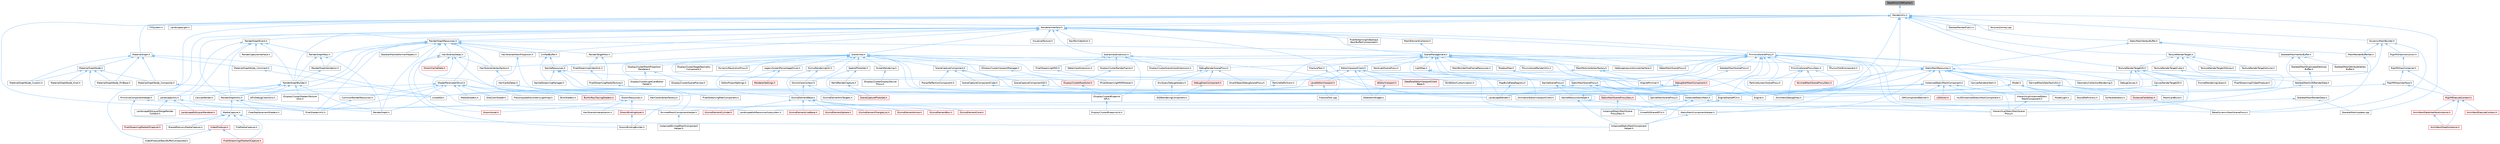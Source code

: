 digraph "ReadOnlyCVARCache.h"
{
 // INTERACTIVE_SVG=YES
 // LATEX_PDF_SIZE
  bgcolor="transparent";
  edge [fontname=Helvetica,fontsize=10,labelfontname=Helvetica,labelfontsize=10];
  node [fontname=Helvetica,fontsize=10,shape=box,height=0.2,width=0.4];
  Node1 [id="Node000001",label="ReadOnlyCVARCache.h",height=0.2,width=0.4,color="gray40", fillcolor="grey60", style="filled", fontcolor="black",tooltip=" "];
  Node1 -> Node2 [id="edge1_Node000001_Node000002",dir="back",color="steelblue1",style="solid",tooltip=" "];
  Node2 [id="Node000002",label="RenderUtils.h",height=0.2,width=0.4,color="grey40", fillcolor="white", style="filled",URL="$d7/d1b/RenderUtils_8h.html",tooltip=" "];
  Node2 -> Node3 [id="edge2_Node000002_Node000003",dir="back",color="steelblue1",style="solid",tooltip=" "];
  Node3 [id="Node000003",label="DynamicMeshBuilder.h",height=0.2,width=0.4,color="grey40", fillcolor="white", style="filled",URL="$d2/d3c/DynamicMeshBuilder_8h.html",tooltip=" "];
  Node3 -> Node4 [id="edge3_Node000003_Node000004",dir="back",color="steelblue1",style="solid",tooltip=" "];
  Node4 [id="Node000004",label="BaseDynamicMeshSceneProxy.h",height=0.2,width=0.4,color="grey40", fillcolor="white", style="filled",URL="$d2/dee/BaseDynamicMeshSceneProxy_8h.html",tooltip=" "];
  Node3 -> Node5 [id="edge4_Node000003_Node000005",dir="back",color="steelblue1",style="solid",tooltip=" "];
  Node5 [id="Node000005",label="GeometryCollectionRendering.h",height=0.2,width=0.4,color="grey40", fillcolor="white", style="filled",URL="$dc/d68/GeometryCollectionRendering_8h.html",tooltip=" "];
  Node3 -> Node6 [id="edge5_Node000003_Node000006",dir="back",color="steelblue1",style="solid",tooltip=" "];
  Node6 [id="Node000006",label="MeshRenderBufferSet.h",height=0.2,width=0.4,color="grey40", fillcolor="white", style="filled",URL="$de/dc2/MeshRenderBufferSet_8h.html",tooltip=" "];
  Node6 -> Node4 [id="edge6_Node000006_Node000004",dir="back",color="steelblue1",style="solid",tooltip=" "];
  Node3 -> Node7 [id="edge7_Node000003_Node000007",dir="back",color="steelblue1",style="solid",tooltip=" "];
  Node7 [id="Node000007",label="RigVMDrawInstruction.h",height=0.2,width=0.4,color="grey40", fillcolor="white", style="filled",URL="$d3/dd0/RigVMDrawInstruction_8h.html",tooltip=" "];
  Node7 -> Node8 [id="edge8_Node000007_Node000008",dir="back",color="steelblue1",style="solid",tooltip=" "];
  Node8 [id="Node000008",label="RigVMDrawContainer.h",height=0.2,width=0.4,color="grey40", fillcolor="white", style="filled",URL="$da/ddd/RigVMDrawContainer_8h.html",tooltip=" "];
  Node8 -> Node9 [id="edge9_Node000008_Node000009",dir="back",color="steelblue1",style="solid",tooltip=" "];
  Node9 [id="Node000009",label="RigVMDrawInterface.h",height=0.2,width=0.4,color="grey40", fillcolor="white", style="filled",URL="$d2/dd1/RigVMDrawInterface_8h.html",tooltip=" "];
  Node9 -> Node10 [id="edge10_Node000009_Node000010",dir="back",color="steelblue1",style="solid",tooltip=" "];
  Node10 [id="Node000010",label="AnimNextDebugDraw.h",height=0.2,width=0.4,color="grey40", fillcolor="white", style="filled",URL="$dd/de1/AnimNextDebugDraw_8h.html",tooltip=" "];
  Node9 -> Node11 [id="edge11_Node000009_Node000011",dir="back",color="steelblue1",style="solid",tooltip=" "];
  Node11 [id="Node000011",label="RigVMExecuteContext.h",height=0.2,width=0.4,color="red", fillcolor="#FFF0F0", style="filled",URL="$d8/d0d/RigVMExecuteContext_8h.html",tooltip=" "];
  Node11 -> Node12 [id="edge12_Node000011_Node000012",dir="back",color="steelblue1",style="solid",tooltip=" "];
  Node12 [id="Node000012",label="AnimNextDataInterfaceInstance.h",height=0.2,width=0.4,color="red", fillcolor="#FFF0F0", style="filled",URL="$d4/dc0/AnimNextDataInterfaceInstance_8h.html",tooltip=" "];
  Node12 -> Node13 [id="edge13_Node000012_Node000013",dir="back",color="steelblue1",style="solid",tooltip=" "];
  Node13 [id="Node000013",label="AnimNextGraphInstance.h",height=0.2,width=0.4,color="red", fillcolor="#FFF0F0", style="filled",URL="$df/d5e/AnimNextGraphInstance_8h.html",tooltip=" "];
  Node11 -> Node28 [id="edge14_Node000011_Node000028",dir="back",color="steelblue1",style="solid",tooltip=" "];
  Node28 [id="Node000028",label="AnimNextExecuteContext.h",height=0.2,width=0.4,color="red", fillcolor="#FFF0F0", style="filled",URL="$de/da5/AnimNextExecuteContext_8h.html",tooltip=" "];
  Node11 -> Node13 [id="edge15_Node000011_Node000013",dir="back",color="steelblue1",style="solid",tooltip=" "];
  Node8 -> Node11 [id="edge16_Node000008_Node000011",dir="back",color="steelblue1",style="solid",tooltip=" "];
  Node2 -> Node234 [id="edge17_Node000002_Node000234",dir="back",color="steelblue1",style="solid",tooltip=" "];
  Node234 [id="Node000234",label="EngineSharedPCH.h",height=0.2,width=0.4,color="grey40", fillcolor="white", style="filled",URL="$dc/dbb/EngineSharedPCH_8h.html",tooltip=" "];
  Node234 -> Node235 [id="edge18_Node000234_Node000235",dir="back",color="steelblue1",style="solid",tooltip=" "];
  Node235 [id="Node000235",label="UnrealEdSharedPCH.h",height=0.2,width=0.4,color="grey40", fillcolor="white", style="filled",URL="$d1/de6/UnrealEdSharedPCH_8h.html",tooltip=" "];
  Node2 -> Node236 [id="edge19_Node000002_Node000236",dir="back",color="steelblue1",style="solid",tooltip=" "];
  Node236 [id="Node000236",label="FXSystem.h",height=0.2,width=0.4,color="grey40", fillcolor="white", style="filled",URL="$d5/daa/FXSystem_8h.html",tooltip=" "];
  Node2 -> Node237 [id="edge20_Node000002_Node000237",dir="back",color="steelblue1",style="solid",tooltip=" "];
  Node237 [id="Node000237",label="LandscapeLight.h",height=0.2,width=0.4,color="grey40", fillcolor="white", style="filled",URL="$d9/da3/LandscapeLight_8h.html",tooltip=" "];
  Node2 -> Node238 [id="edge21_Node000002_Node000238",dir="back",color="steelblue1",style="solid",tooltip=" "];
  Node238 [id="Node000238",label="MaterialGraph.h",height=0.2,width=0.4,color="grey40", fillcolor="white", style="filled",URL="$dd/d8d/MaterialGraph_8h.html",tooltip=" "];
  Node238 -> Node239 [id="edge22_Node000238_Node000239",dir="back",color="steelblue1",style="solid",tooltip=" "];
  Node239 [id="Node000239",label="MaterialGraphNode.h",height=0.2,width=0.4,color="grey40", fillcolor="white", style="filled",URL="$d7/d89/MaterialGraphNode_8h.html",tooltip=" "];
  Node239 -> Node240 [id="edge23_Node000239_Node000240",dir="back",color="steelblue1",style="solid",tooltip=" "];
  Node240 [id="Node000240",label="MaterialGraphNode_Composite.h",height=0.2,width=0.4,color="grey40", fillcolor="white", style="filled",URL="$d0/d2a/MaterialGraphNode__Composite_8h.html",tooltip=" "];
  Node240 -> Node241 [id="edge24_Node000240_Node000241",dir="back",color="steelblue1",style="solid",tooltip=" "];
  Node241 [id="Node000241",label="UnrealEd.h",height=0.2,width=0.4,color="grey40", fillcolor="white", style="filled",URL="$d2/d5f/UnrealEd_8h.html",tooltip=" "];
  Node239 -> Node242 [id="edge25_Node000239_Node000242",dir="back",color="steelblue1",style="solid",tooltip=" "];
  Node242 [id="Node000242",label="MaterialGraphNode_Custom.h",height=0.2,width=0.4,color="grey40", fillcolor="white", style="filled",URL="$d5/d6c/MaterialGraphNode__Custom_8h.html",tooltip=" "];
  Node239 -> Node243 [id="edge26_Node000239_Node000243",dir="back",color="steelblue1",style="solid",tooltip=" "];
  Node243 [id="Node000243",label="MaterialGraphNode_Knot.h",height=0.2,width=0.4,color="grey40", fillcolor="white", style="filled",URL="$d0/dfe/MaterialGraphNode__Knot_8h.html",tooltip=" "];
  Node239 -> Node244 [id="edge27_Node000239_Node000244",dir="back",color="steelblue1",style="solid",tooltip=" "];
  Node244 [id="Node000244",label="MaterialGraphNode_PinBase.h",height=0.2,width=0.4,color="grey40", fillcolor="white", style="filled",URL="$d5/dda/MaterialGraphNode__PinBase_8h.html",tooltip=" "];
  Node239 -> Node241 [id="edge28_Node000239_Node000241",dir="back",color="steelblue1",style="solid",tooltip=" "];
  Node238 -> Node245 [id="edge29_Node000238_Node000245",dir="back",color="steelblue1",style="solid",tooltip=" "];
  Node245 [id="Node000245",label="MaterialGraphNode_Comment.h",height=0.2,width=0.4,color="grey40", fillcolor="white", style="filled",URL="$da/db6/MaterialGraphNode__Comment_8h.html",tooltip=" "];
  Node245 -> Node241 [id="edge30_Node000245_Node000241",dir="back",color="steelblue1",style="solid",tooltip=" "];
  Node238 -> Node240 [id="edge31_Node000238_Node000240",dir="back",color="steelblue1",style="solid",tooltip=" "];
  Node238 -> Node242 [id="edge32_Node000238_Node000242",dir="back",color="steelblue1",style="solid",tooltip=" "];
  Node238 -> Node244 [id="edge33_Node000238_Node000244",dir="back",color="steelblue1",style="solid",tooltip=" "];
  Node238 -> Node241 [id="edge34_Node000238_Node000241",dir="back",color="steelblue1",style="solid",tooltip=" "];
  Node2 -> Node246 [id="edge35_Node000002_Node000246",dir="back",color="steelblue1",style="solid",tooltip=" "];
  Node246 [id="Node000246",label="PixelShaderUtils.h",height=0.2,width=0.4,color="grey40", fillcolor="white", style="filled",URL="$d1/dc7/PixelShaderUtils_8h.html",tooltip=" "];
  Node2 -> Node247 [id="edge36_Node000002_Node000247",dir="back",color="steelblue1",style="solid",tooltip=" "];
  Node247 [id="Node000247",label="PrimitiveComponentHelper.h",height=0.2,width=0.4,color="grey40", fillcolor="white", style="filled",URL="$d1/d08/PrimitiveComponentHelper_8h.html",tooltip=" "];
  Node247 -> Node248 [id="edge37_Node000247_Node000248",dir="back",color="steelblue1",style="solid",tooltip=" "];
  Node248 [id="Node000248",label="InstancedStaticMeshComponent\lHelper.h",height=0.2,width=0.4,color="grey40", fillcolor="white", style="filled",URL="$dc/dc7/InstancedStaticMeshComponentHelper_8h.html",tooltip=" "];
  Node247 -> Node249 [id="edge38_Node000247_Node000249",dir="back",color="steelblue1",style="solid",tooltip=" "];
  Node249 [id="Node000249",label="SkinnedMeshComponentHelper.h",height=0.2,width=0.4,color="grey40", fillcolor="white", style="filled",URL="$db/d81/SkinnedMeshComponentHelper_8h.html",tooltip=" "];
  Node249 -> Node250 [id="edge39_Node000249_Node000250",dir="back",color="steelblue1",style="solid",tooltip=" "];
  Node250 [id="Node000250",label="InstancedSkinnedMeshComponent\lHelper.h",height=0.2,width=0.4,color="grey40", fillcolor="white", style="filled",URL="$d1/d86/InstancedSkinnedMeshComponentHelper_8h.html",tooltip=" "];
  Node2 -> Node251 [id="edge40_Node000002_Node000251",dir="back",color="steelblue1",style="solid",tooltip=" "];
  Node251 [id="Node000251",label="RendererInterface.h",height=0.2,width=0.4,color="grey40", fillcolor="white", style="filled",URL="$d1/db7/RendererInterface_8h.html",tooltip=" "];
  Node251 -> Node252 [id="edge41_Node000251_Node000252",dir="back",color="steelblue1",style="solid",tooltip=" "];
  Node252 [id="Node000252",label="DebugCanvas.h",height=0.2,width=0.4,color="grey40", fillcolor="white", style="filled",URL="$df/d5a/DebugCanvas_8h.html",tooltip=" "];
  Node251 -> Node253 [id="edge42_Node000251_Node000253",dir="back",color="steelblue1",style="solid",tooltip=" "];
  Node253 [id="Node000253",label="EpicRtcVideoSink.h",height=0.2,width=0.4,color="grey40", fillcolor="white", style="filled",URL="$d1/d21/EpicRtcVideoSink_8h.html",tooltip=" "];
  Node251 -> Node254 [id="edge43_Node000251_Node000254",dir="back",color="steelblue1",style="solid",tooltip=" "];
  Node254 [id="Node000254",label="HairStrandsMeshProjection.h",height=0.2,width=0.4,color="grey40", fillcolor="white", style="filled",URL="$d9/d55/HairStrandsMeshProjection_8h.html",tooltip=" "];
  Node254 -> Node255 [id="edge44_Node000254_Node000255",dir="back",color="steelblue1",style="solid",tooltip=" "];
  Node255 [id="Node000255",label="GroomBindingBuilder.h",height=0.2,width=0.4,color="grey40", fillcolor="white", style="filled",URL="$d2/d2f/GroomBindingBuilder_8h.html",tooltip=" "];
  Node254 -> Node256 [id="edge45_Node000254_Node000256",dir="back",color="steelblue1",style="solid",tooltip=" "];
  Node256 [id="Node000256",label="GroomResources.h",height=0.2,width=0.4,color="grey40", fillcolor="white", style="filled",URL="$d0/d70/GroomResources_8h.html",tooltip=" "];
  Node256 -> Node257 [id="edge46_Node000256_Node000257",dir="back",color="steelblue1",style="solid",tooltip=" "];
  Node257 [id="Node000257",label="GroomAsset.h",height=0.2,width=0.4,color="red", fillcolor="#FFF0F0", style="filled",URL="$d8/df1/GroomAsset_8h.html",tooltip=" "];
  Node256 -> Node264 [id="edge47_Node000256_Node000264",dir="back",color="steelblue1",style="solid",tooltip=" "];
  Node264 [id="Node000264",label="GroomBindingAsset.h",height=0.2,width=0.4,color="red", fillcolor="#FFF0F0", style="filled",URL="$de/d26/GroomBindingAsset_8h.html",tooltip=" "];
  Node264 -> Node255 [id="edge48_Node000264_Node000255",dir="back",color="steelblue1",style="solid",tooltip=" "];
  Node256 -> Node267 [id="edge49_Node000256_Node000267",dir="back",color="steelblue1",style="solid",tooltip=" "];
  Node267 [id="Node000267",label="HairStrandsInterpolation.h",height=0.2,width=0.4,color="grey40", fillcolor="white", style="filled",URL="$de/dab/HairStrandsInterpolation_8h.html",tooltip=" "];
  Node251 -> Node268 [id="edge50_Node000251_Node000268",dir="back",color="steelblue1",style="solid",tooltip=" "];
  Node268 [id="Node000268",label="LandscapeRender.h",height=0.2,width=0.4,color="grey40", fillcolor="white", style="filled",URL="$df/d67/LandscapeRender_8h.html",tooltip=" "];
  Node251 -> Node269 [id="edge51_Node000251_Node000269",dir="back",color="steelblue1",style="solid",tooltip=" "];
  Node269 [id="Node000269",label="MeshElementCollector.h",height=0.2,width=0.4,color="grey40", fillcolor="white", style="filled",URL="$d2/dbe/MeshElementCollector_8h.html",tooltip=" "];
  Node269 -> Node270 [id="edge52_Node000269_Node000270",dir="back",color="steelblue1",style="solid",tooltip=" "];
  Node270 [id="Node000270",label="SceneManagement.h",height=0.2,width=0.4,color="grey40", fillcolor="white", style="filled",URL="$de/db9/SceneManagement_8h.html",tooltip=" "];
  Node270 -> Node271 [id="edge53_Node000270_Node000271",dir="back",color="steelblue1",style="solid",tooltip=" "];
  Node271 [id="Node000271",label="EditorViewportClient.h",height=0.2,width=0.4,color="grey40", fillcolor="white", style="filled",URL="$d4/d41/EditorViewportClient_8h.html",tooltip=" "];
  Node271 -> Node272 [id="edge54_Node000271_Node000272",dir="back",color="steelblue1",style="solid",tooltip=" "];
  Node272 [id="Node000272",label="AnimationEditorViewportClient.h",height=0.2,width=0.4,color="grey40", fillcolor="white", style="filled",URL="$d1/d45/AnimationEditorViewportClient_8h.html",tooltip=" "];
  Node271 -> Node273 [id="edge55_Node000271_Node000273",dir="back",color="steelblue1",style="solid",tooltip=" "];
  Node273 [id="Node000273",label="DataflowEditorViewportClient\lBase.h",height=0.2,width=0.4,color="red", fillcolor="#FFF0F0", style="filled",URL="$d8/ddd/DataflowEditorViewportClientBase_8h.html",tooltip=" "];
  Node271 -> Node276 [id="edge56_Node000271_Node000276",dir="back",color="steelblue1",style="solid",tooltip=" "];
  Node276 [id="Node000276",label="ISCSEditorCustomization.h",height=0.2,width=0.4,color="grey40", fillcolor="white", style="filled",URL="$de/d19/ISCSEditorCustomization_8h.html",tooltip=" "];
  Node271 -> Node277 [id="edge57_Node000271_Node000277",dir="back",color="steelblue1",style="solid",tooltip=" "];
  Node277 [id="Node000277",label="LevelEditorViewport.h",height=0.2,width=0.4,color="red", fillcolor="#FFF0F0", style="filled",URL="$d4/ddf/LevelEditorViewport_8h.html",tooltip=" "];
  Node277 -> Node282 [id="edge58_Node000277_Node000282",dir="back",color="steelblue1",style="solid",tooltip=" "];
  Node282 [id="Node000282",label="FractureTool.cpp",height=0.2,width=0.4,color="grey40", fillcolor="white", style="filled",URL="$dc/d9a/FractureTool_8cpp.html",tooltip=" "];
  Node277 -> Node241 [id="edge59_Node000277_Node000241",dir="back",color="steelblue1",style="solid",tooltip=" "];
  Node271 -> Node283 [id="edge60_Node000271_Node000283",dir="back",color="steelblue1",style="solid",tooltip=" "];
  Node283 [id="Node000283",label="SEditorViewport.h",height=0.2,width=0.4,color="red", fillcolor="#FFF0F0", style="filled",URL="$dd/de0/SEditorViewport_8h.html",tooltip=" "];
  Node283 -> Node293 [id="edge61_Node000283_Node000293",dir="back",color="steelblue1",style="solid",tooltip=" "];
  Node293 [id="Node000293",label="SSkeletonWidget.h",height=0.2,width=0.4,color="grey40", fillcolor="white", style="filled",URL="$dd/da7/SSkeletonWidget_8h.html",tooltip=" "];
  Node271 -> Node293 [id="edge62_Node000271_Node000293",dir="back",color="steelblue1",style="solid",tooltip=" "];
  Node271 -> Node241 [id="edge63_Node000271_Node000241",dir="back",color="steelblue1",style="solid",tooltip=" "];
  Node271 -> Node235 [id="edge64_Node000271_Node000235",dir="back",color="steelblue1",style="solid",tooltip=" "];
  Node270 -> Node294 [id="edge65_Node000270_Node000294",dir="back",color="steelblue1",style="solid",tooltip=" "];
  Node294 [id="Node000294",label="Engine.h",height=0.2,width=0.4,color="grey40", fillcolor="white", style="filled",URL="$d1/d34/Public_2Engine_8h.html",tooltip=" "];
  Node270 -> Node295 [id="edge66_Node000270_Node000295",dir="back",color="steelblue1",style="solid",tooltip=" "];
  Node295 [id="Node000295",label="EngineMinimal.h",height=0.2,width=0.4,color="grey40", fillcolor="white", style="filled",URL="$d0/d2c/EngineMinimal_8h.html",tooltip=" "];
  Node295 -> Node294 [id="edge67_Node000295_Node000294",dir="back",color="steelblue1",style="solid",tooltip=" "];
  Node270 -> Node234 [id="edge68_Node000270_Node000234",dir="back",color="steelblue1",style="solid",tooltip=" "];
  Node270 -> Node296 [id="edge69_Node000270_Node000296",dir="back",color="steelblue1",style="solid",tooltip=" "];
  Node296 [id="Node000296",label="FractureTool.h",height=0.2,width=0.4,color="grey40", fillcolor="white", style="filled",URL="$d4/d30/FractureTool_8h.html",tooltip=" "];
  Node296 -> Node282 [id="edge70_Node000296_Node000282",dir="back",color="steelblue1",style="solid",tooltip=" "];
  Node270 -> Node297 [id="edge71_Node000270_Node000297",dir="back",color="steelblue1",style="solid",tooltip=" "];
  Node297 [id="Node000297",label="HeterogeneousVolumeInterface.h",height=0.2,width=0.4,color="grey40", fillcolor="white", style="filled",URL="$d3/de3/HeterogeneousVolumeInterface_8h.html",tooltip=" "];
  Node270 -> Node268 [id="edge72_Node000270_Node000268",dir="back",color="steelblue1",style="solid",tooltip=" "];
  Node270 -> Node298 [id="edge73_Node000270_Node000298",dir="back",color="steelblue1",style="solid",tooltip=" "];
  Node298 [id="Node000298",label="LightMap.h",height=0.2,width=0.4,color="grey40", fillcolor="white", style="filled",URL="$d1/d76/LightMap_8h.html",tooltip=" "];
  Node298 -> Node299 [id="edge74_Node000298_Node000299",dir="back",color="steelblue1",style="solid",tooltip=" "];
  Node299 [id="Node000299",label="InstancedStaticMesh.h",height=0.2,width=0.4,color="grey40", fillcolor="white", style="filled",URL="$dd/d89/InstancedStaticMesh_8h.html",tooltip=" "];
  Node299 -> Node300 [id="edge75_Node000299_Node000300",dir="back",color="steelblue1",style="solid",tooltip=" "];
  Node300 [id="Node000300",label="HierarchicalStaticMeshScene\lProxy.h",height=0.2,width=0.4,color="grey40", fillcolor="white", style="filled",URL="$d3/d4d/HierarchicalStaticMeshSceneProxy_8h.html",tooltip=" "];
  Node299 -> Node248 [id="edge76_Node000299_Node000248",dir="back",color="steelblue1",style="solid",tooltip=" "];
  Node299 -> Node301 [id="edge77_Node000299_Node000301",dir="back",color="steelblue1",style="solid",tooltip=" "];
  Node301 [id="Node000301",label="InstancedStaticMeshScene\lProxyDesc.h",height=0.2,width=0.4,color="grey40", fillcolor="white", style="filled",URL="$db/dcf/InstancedStaticMeshSceneProxyDesc_8h.html",tooltip=" "];
  Node298 -> Node302 [id="edge78_Node000298_Node000302",dir="back",color="steelblue1",style="solid",tooltip=" "];
  Node302 [id="Node000302",label="MapBuildDataRegistry.h",height=0.2,width=0.4,color="grey40", fillcolor="white", style="filled",URL="$df/dac/MapBuildDataRegistry_8h.html",tooltip=" "];
  Node302 -> Node268 [id="edge79_Node000302_Node000268",dir="back",color="steelblue1",style="solid",tooltip=" "];
  Node270 -> Node303 [id="edge80_Node000270_Node000303",dir="back",color="steelblue1",style="solid",tooltip=" "];
  Node303 [id="Node000303",label="MeshBuilderOneFrameResources.h",height=0.2,width=0.4,color="grey40", fillcolor="white", style="filled",URL="$df/d7c/MeshBuilderOneFrameResources_8h.html",tooltip=" "];
  Node270 -> Node304 [id="edge81_Node000270_Node000304",dir="back",color="steelblue1",style="solid",tooltip=" "];
  Node304 [id="Node000304",label="MeshParticleVertexFactory.h",height=0.2,width=0.4,color="grey40", fillcolor="white", style="filled",URL="$d5/d83/MeshParticleVertexFactory_8h.html",tooltip=" "];
  Node304 -> Node294 [id="edge82_Node000304_Node000294",dir="back",color="steelblue1",style="solid",tooltip=" "];
  Node304 -> Node295 [id="edge83_Node000304_Node000295",dir="back",color="steelblue1",style="solid",tooltip=" "];
  Node304 -> Node305 [id="edge84_Node000304_Node000305",dir="back",color="steelblue1",style="solid",tooltip=" "];
  Node305 [id="Node000305",label="ParticleDefinitions.h",height=0.2,width=0.4,color="grey40", fillcolor="white", style="filled",URL="$db/dde/ParticleDefinitions_8h.html",tooltip=" "];
  Node305 -> Node241 [id="edge85_Node000305_Node000241",dir="back",color="steelblue1",style="solid",tooltip=" "];
  Node270 -> Node306 [id="edge86_Node000270_Node000306",dir="back",color="steelblue1",style="solid",tooltip=" "];
  Node306 [id="Node000306",label="NaniteResources.h",height=0.2,width=0.4,color="grey40", fillcolor="white", style="filled",URL="$d7/d8b/NaniteResources_8h.html",tooltip=" "];
  Node306 -> Node307 [id="edge87_Node000306_Node000307",dir="back",color="steelblue1",style="solid",tooltip=" "];
  Node307 [id="Node000307",label="NaniteSceneProxy.h",height=0.2,width=0.4,color="grey40", fillcolor="white", style="filled",URL="$de/dae/NaniteSceneProxy_8h.html",tooltip=" "];
  Node307 -> Node308 [id="edge88_Node000307_Node000308",dir="back",color="steelblue1",style="solid",tooltip=" "];
  Node308 [id="Node000308",label="NaniteResourcesHelper.h",height=0.2,width=0.4,color="grey40", fillcolor="white", style="filled",URL="$dc/d48/NaniteResourcesHelper_8h.html",tooltip=" "];
  Node308 -> Node248 [id="edge89_Node000308_Node000248",dir="back",color="steelblue1",style="solid",tooltip=" "];
  Node308 -> Node308 [id="edge90_Node000308_Node000308",dir="back",color="steelblue1",style="solid",tooltip=" "];
  Node308 -> Node309 [id="edge91_Node000308_Node000309",dir="back",color="steelblue1",style="solid",tooltip=" "];
  Node309 [id="Node000309",label="StaticMeshComponentHelper.h",height=0.2,width=0.4,color="grey40", fillcolor="white", style="filled",URL="$dc/dc1/StaticMeshComponentHelper_8h.html",tooltip=" "];
  Node309 -> Node248 [id="edge92_Node000309_Node000248",dir="back",color="steelblue1",style="solid",tooltip=" "];
  Node307 -> Node310 [id="edge93_Node000307_Node000310",dir="back",color="steelblue1",style="solid",tooltip=" "];
  Node310 [id="Node000310",label="SplineMeshSceneProxy.h",height=0.2,width=0.4,color="grey40", fillcolor="white", style="filled",URL="$dd/dcb/SplineMeshSceneProxy_8h.html",tooltip=" "];
  Node306 -> Node311 [id="edge94_Node000306_Node000311",dir="back",color="steelblue1",style="solid",tooltip=" "];
  Node311 [id="Node000311",label="NaniteStreamingManager.h",height=0.2,width=0.4,color="grey40", fillcolor="white", style="filled",URL="$d2/d3f/NaniteStreamingManager_8h.html",tooltip=" "];
  Node306 -> Node249 [id="edge95_Node000306_Node000249",dir="back",color="steelblue1",style="solid",tooltip=" "];
  Node306 -> Node312 [id="edge96_Node000306_Node000312",dir="back",color="steelblue1",style="solid",tooltip=" "];
  Node312 [id="Node000312",label="StaticMeshSceneProxyDesc.h",height=0.2,width=0.4,color="red", fillcolor="#FFF0F0", style="filled",URL="$d0/d31/StaticMeshSceneProxyDesc_8h.html",tooltip=" "];
  Node312 -> Node301 [id="edge97_Node000312_Node000301",dir="back",color="steelblue1",style="solid",tooltip=" "];
  Node270 -> Node305 [id="edge98_Node000270_Node000305",dir="back",color="steelblue1",style="solid",tooltip=" "];
  Node270 -> Node314 [id="edge99_Node000270_Node000314",dir="back",color="steelblue1",style="solid",tooltip=" "];
  Node314 [id="Node000314",label="PhysicsAssetRenderUtils.h",height=0.2,width=0.4,color="grey40", fillcolor="white", style="filled",URL="$d2/dee/PhysicsAssetRenderUtils_8h.html",tooltip=" "];
  Node270 -> Node315 [id="edge100_Node000270_Node000315",dir="back",color="steelblue1",style="solid",tooltip=" "];
  Node315 [id="Node000315",label="RectLightSceneProxy.h",height=0.2,width=0.4,color="grey40", fillcolor="white", style="filled",URL="$d4/d78/RectLightSceneProxy_8h.html",tooltip=" "];
  Node270 -> Node316 [id="edge101_Node000270_Node000316",dir="back",color="steelblue1",style="solid",tooltip=" "];
  Node316 [id="Node000316",label="ShadowMap.h",height=0.2,width=0.4,color="grey40", fillcolor="white", style="filled",URL="$d1/ddb/ShadowMap_8h.html",tooltip=" "];
  Node316 -> Node299 [id="edge102_Node000316_Node000299",dir="back",color="steelblue1",style="solid",tooltip=" "];
  Node270 -> Node317 [id="edge103_Node000270_Node000317",dir="back",color="steelblue1",style="solid",tooltip=" "];
  Node317 [id="Node000317",label="StaticMeshResources.h",height=0.2,width=0.4,color="grey40", fillcolor="white", style="filled",URL="$d0/db7/StaticMeshResources_8h.html",tooltip=" "];
  Node317 -> Node318 [id="edge104_Node000317_Node000318",dir="back",color="steelblue1",style="solid",tooltip=" "];
  Node318 [id="Node000318",label="CanvasRendererItem.h",height=0.2,width=0.4,color="grey40", fillcolor="white", style="filled",URL="$d7/d93/CanvasRendererItem_8h.html",tooltip=" "];
  Node317 -> Node319 [id="edge105_Node000317_Node000319",dir="back",color="steelblue1",style="solid",tooltip=" "];
  Node319 [id="Node000319",label="DerivedMeshDataTaskUtils.h",height=0.2,width=0.4,color="grey40", fillcolor="white", style="filled",URL="$d2/d98/DerivedMeshDataTaskUtils_8h.html",tooltip=" "];
  Node319 -> Node320 [id="edge106_Node000319_Node000320",dir="back",color="steelblue1",style="solid",tooltip=" "];
  Node320 [id="Node000320",label="DistanceFieldAtlas.h",height=0.2,width=0.4,color="red", fillcolor="#FFF0F0", style="filled",URL="$df/def/DistanceFieldAtlas_8h.html",tooltip=" "];
  Node320 -> Node4 [id="edge107_Node000320_Node000004",dir="back",color="steelblue1",style="solid",tooltip=" "];
  Node319 -> Node392 [id="edge108_Node000319_Node000392",dir="back",color="steelblue1",style="solid",tooltip=" "];
  Node392 [id="Node000392",label="MeshCardBuild.h",height=0.2,width=0.4,color="grey40", fillcolor="white", style="filled",URL="$d8/df6/MeshCardBuild_8h.html",tooltip=" "];
  Node317 -> Node5 [id="edge109_Node000317_Node000005",dir="back",color="steelblue1",style="solid",tooltip=" "];
  Node317 -> Node393 [id="edge110_Node000317_Node000393",dir="back",color="steelblue1",style="solid",tooltip=" "];
  Node393 [id="Node000393",label="HierarchicalInstancedStatic\lMeshComponent.h",height=0.2,width=0.4,color="grey40", fillcolor="white", style="filled",URL="$d3/ddb/HierarchicalInstancedStaticMeshComponent_8h.html",tooltip=" "];
  Node393 -> Node300 [id="edge111_Node000393_Node000300",dir="back",color="steelblue1",style="solid",tooltip=" "];
  Node317 -> Node300 [id="edge112_Node000317_Node000300",dir="back",color="steelblue1",style="solid",tooltip=" "];
  Node317 -> Node299 [id="edge113_Node000317_Node000299",dir="back",color="steelblue1",style="solid",tooltip=" "];
  Node317 -> Node394 [id="edge114_Node000317_Node000394",dir="back",color="steelblue1",style="solid",tooltip=" "];
  Node394 [id="Node000394",label="InstancedStaticMeshComponent.h",height=0.2,width=0.4,color="grey40", fillcolor="white", style="filled",URL="$d8/d5d/InstancedStaticMeshComponent_8h.html",tooltip=" "];
  Node394 -> Node294 [id="edge115_Node000394_Node000294",dir="back",color="steelblue1",style="solid",tooltip=" "];
  Node394 -> Node395 [id="edge116_Node000394_Node000395",dir="back",color="steelblue1",style="solid",tooltip=" "];
  Node395 [id="Node000395",label="HLODInstancedStaticMeshComponent.h",height=0.2,width=0.4,color="grey40", fillcolor="white", style="filled",URL="$dd/d88/HLODInstancedStaticMeshComponent_8h.html",tooltip=" "];
  Node394 -> Node393 [id="edge117_Node000394_Node000393",dir="back",color="steelblue1",style="solid",tooltip=" "];
  Node394 -> Node300 [id="edge118_Node000394_Node000300",dir="back",color="steelblue1",style="solid",tooltip=" "];
  Node394 -> Node396 [id="edge119_Node000394_Node000396",dir="back",color="steelblue1",style="solid",tooltip=" "];
  Node396 [id="Node000396",label="ISMComponentBatcher.h",height=0.2,width=0.4,color="grey40", fillcolor="white", style="filled",URL="$d8/def/ISMComponentBatcher_8h.html",tooltip=" "];
  Node394 -> Node299 [id="edge120_Node000394_Node000299",dir="back",color="steelblue1",style="solid",tooltip=" "];
  Node394 -> Node397 [id="edge121_Node000394_Node000397",dir="back",color="steelblue1",style="solid",tooltip=" "];
  Node397 [id="Node000397",label="LODActor.h",height=0.2,width=0.4,color="red", fillcolor="#FFF0F0", style="filled",URL="$df/de0/LODActor_8h.html",tooltip=" "];
  Node317 -> Node268 [id="edge122_Node000317_Node000268",dir="back",color="steelblue1",style="solid",tooltip=" "];
  Node317 -> Node400 [id="edge123_Node000317_Node000400",dir="back",color="steelblue1",style="solid",tooltip=" "];
  Node400 [id="Node000400",label="Model.h",height=0.2,width=0.4,color="grey40", fillcolor="white", style="filled",URL="$dd/d63/Public_2Model_8h.html",tooltip=" "];
  Node400 -> Node294 [id="edge124_Node000400_Node000294",dir="back",color="steelblue1",style="solid",tooltip=" "];
  Node400 -> Node234 [id="edge125_Node000400_Node000234",dir="back",color="steelblue1",style="solid",tooltip=" "];
  Node400 -> Node401 [id="edge126_Node000400_Node000401",dir="back",color="steelblue1",style="solid",tooltip=" "];
  Node401 [id="Node000401",label="ModelLight.h",height=0.2,width=0.4,color="grey40", fillcolor="white", style="filled",URL="$d2/d80/ModelLight_8h.html",tooltip=" "];
  Node400 -> Node402 [id="edge127_Node000400_Node000402",dir="back",color="steelblue1",style="solid",tooltip=" "];
  Node402 [id="Node000402",label="SoundDefinitions.h",height=0.2,width=0.4,color="grey40", fillcolor="white", style="filled",URL="$d4/da9/SoundDefinitions_8h.html",tooltip=" "];
  Node400 -> Node403 [id="edge128_Node000400_Node000403",dir="back",color="steelblue1",style="solid",tooltip=" "];
  Node403 [id="Node000403",label="SurfaceIterators.h",height=0.2,width=0.4,color="grey40", fillcolor="white", style="filled",URL="$da/de6/SurfaceIterators_8h.html",tooltip=" "];
  Node317 -> Node404 [id="edge129_Node000317_Node000404",dir="back",color="steelblue1",style="solid",tooltip=" "];
  Node404 [id="Node000404",label="SkeletalMeshLODRenderData.h",height=0.2,width=0.4,color="grey40", fillcolor="white", style="filled",URL="$d0/d5a/SkeletalMeshLODRenderData_8h.html",tooltip=" "];
  Node404 -> Node264 [id="edge130_Node000404_Node000264",dir="back",color="steelblue1",style="solid",tooltip=" "];
  Node404 -> Node405 [id="edge131_Node000404_Node000405",dir="back",color="steelblue1",style="solid",tooltip=" "];
  Node405 [id="Node000405",label="SkeletalMeshRenderData.h",height=0.2,width=0.4,color="grey40", fillcolor="white", style="filled",URL="$d9/d14/SkeletalMeshRenderData_8h.html",tooltip=" "];
  Node405 -> Node406 [id="edge132_Node000405_Node000406",dir="back",color="steelblue1",style="solid",tooltip=" "];
  Node406 [id="Node000406",label="SkeletalMeshUpdate.cpp",height=0.2,width=0.4,color="grey40", fillcolor="white", style="filled",URL="$db/d45/SkeletalMeshUpdate_8cpp.html",tooltip=" "];
  Node405 -> Node249 [id="edge133_Node000405_Node000249",dir="back",color="steelblue1",style="solid",tooltip=" "];
  Node317 -> Node310 [id="edge134_Node000317_Node000310",dir="back",color="steelblue1",style="solid",tooltip=" "];
  Node317 -> Node309 [id="edge135_Node000317_Node000309",dir="back",color="steelblue1",style="solid",tooltip=" "];
  Node270 -> Node407 [id="edge136_Node000270_Node000407",dir="back",color="steelblue1",style="solid",tooltip=" "];
  Node407 [id="Node000407",label="StaticMeshSceneProxy.h",height=0.2,width=0.4,color="grey40", fillcolor="white", style="filled",URL="$d8/d6d/StaticMeshSceneProxy_8h.html",tooltip=" "];
  Node407 -> Node299 [id="edge137_Node000407_Node000299",dir="back",color="steelblue1",style="solid",tooltip=" "];
  Node407 -> Node268 [id="edge138_Node000407_Node000268",dir="back",color="steelblue1",style="solid",tooltip=" "];
  Node407 -> Node310 [id="edge139_Node000407_Node000310",dir="back",color="steelblue1",style="solid",tooltip=" "];
  Node407 -> Node309 [id="edge140_Node000407_Node000309",dir="back",color="steelblue1",style="solid",tooltip=" "];
  Node407 -> Node312 [id="edge141_Node000407_Node000312",dir="back",color="steelblue1",style="solid",tooltip=" "];
  Node251 -> Node408 [id="edge142_Node000251_Node000408",dir="back",color="steelblue1",style="solid",tooltip=" "];
  Node408 [id="Node000408",label="PixelStreamingVideoInput\lBackBufferComposited.h",height=0.2,width=0.4,color="grey40", fillcolor="white", style="filled",URL="$d8/d36/PixelStreamingVideoInputBackBufferComposited_8h.html",tooltip=" "];
  Node251 -> Node409 [id="edge143_Node000251_Node000409",dir="back",color="steelblue1",style="solid",tooltip=" "];
  Node409 [id="Node000409",label="PrimitiveSceneProxy.h",height=0.2,width=0.4,color="grey40", fillcolor="white", style="filled",URL="$dc/d1e/PrimitiveSceneProxy_8h.html",tooltip=" "];
  Node409 -> Node10 [id="edge144_Node000409_Node000010",dir="back",color="steelblue1",style="solid",tooltip=" "];
  Node409 -> Node4 [id="edge145_Node000409_Node000004",dir="back",color="steelblue1",style="solid",tooltip=" "];
  Node409 -> Node410 [id="edge146_Node000409_Node000410",dir="back",color="steelblue1",style="solid",tooltip=" "];
  Node410 [id="Node000410",label="DebugRenderSceneProxy.h",height=0.2,width=0.4,color="grey40", fillcolor="white", style="filled",URL="$dc/db2/DebugRenderSceneProxy_8h.html",tooltip=" "];
  Node410 -> Node411 [id="edge147_Node000410_Node000411",dir="back",color="steelblue1",style="solid",tooltip=" "];
  Node411 [id="Node000411",label="DebugDrawComponent.h",height=0.2,width=0.4,color="red", fillcolor="#FFF0F0", style="filled",URL="$d9/dae/DebugDrawComponent_8h.html",tooltip=" "];
  Node411 -> Node412 [id="edge148_Node000411_Node000412",dir="back",color="steelblue1",style="solid",tooltip=" "];
  Node412 [id="Node000412",label="EQSRenderingComponent.h",height=0.2,width=0.4,color="grey40", fillcolor="white", style="filled",URL="$df/d63/EQSRenderingComponent_8h.html",tooltip=" "];
  Node410 -> Node412 [id="edge149_Node000410_Node000412",dir="back",color="steelblue1",style="solid",tooltip=" "];
  Node410 -> Node415 [id="edge150_Node000410_Node000415",dir="back",color="steelblue1",style="solid",tooltip=" "];
  Node415 [id="Node000415",label="EnvQueryDebugHelpers.h",height=0.2,width=0.4,color="grey40", fillcolor="white", style="filled",URL="$de/dda/EnvQueryDebugHelpers_8h.html",tooltip=" "];
  Node415 -> Node412 [id="edge151_Node000415_Node000412",dir="back",color="steelblue1",style="solid",tooltip=" "];
  Node410 -> Node416 [id="edge152_Node000410_Node000416",dir="back",color="steelblue1",style="solid",tooltip=" "];
  Node416 [id="Node000416",label="SmartObjectDebugSceneProxy.h",height=0.2,width=0.4,color="grey40", fillcolor="white", style="filled",URL="$dd/df5/SmartObjectDebugSceneProxy_8h.html",tooltip=" "];
  Node409 -> Node294 [id="edge153_Node000409_Node000294",dir="back",color="steelblue1",style="solid",tooltip=" "];
  Node409 -> Node295 [id="edge154_Node000409_Node000295",dir="back",color="steelblue1",style="solid",tooltip=" "];
  Node409 -> Node234 [id="edge155_Node000409_Node000234",dir="back",color="steelblue1",style="solid",tooltip=" "];
  Node409 -> Node5 [id="edge156_Node000409_Node000005",dir="back",color="steelblue1",style="solid",tooltip=" "];
  Node409 -> Node417 [id="edge157_Node000409_Node000417",dir="back",color="steelblue1",style="solid",tooltip=" "];
  Node417 [id="Node000417",label="HairCardsVertexFactory.h",height=0.2,width=0.4,color="grey40", fillcolor="white", style="filled",URL="$de/d8e/HairCardsVertexFactory_8h.html",tooltip=" "];
  Node409 -> Node418 [id="edge158_Node000409_Node000418",dir="back",color="steelblue1",style="solid",tooltip=" "];
  Node418 [id="Node000418",label="HairStrandsVertexFactory.h",height=0.2,width=0.4,color="grey40", fillcolor="white", style="filled",URL="$d0/d1c/HairStrandsVertexFactory_8h.html",tooltip=" "];
  Node418 -> Node419 [id="edge159_Node000418_Node000419",dir="back",color="steelblue1",style="solid",tooltip=" "];
  Node419 [id="Node000419",label="HairCardsDatas.h",height=0.2,width=0.4,color="grey40", fillcolor="white", style="filled",URL="$da/d01/HairCardsDatas_8h.html",tooltip=" "];
  Node419 -> Node256 [id="edge160_Node000419_Node000256",dir="back",color="steelblue1",style="solid",tooltip=" "];
  Node419 -> Node417 [id="edge161_Node000419_Node000417",dir="back",color="steelblue1",style="solid",tooltip=" "];
  Node409 -> Node297 [id="edge162_Node000409_Node000297",dir="back",color="steelblue1",style="solid",tooltip=" "];
  Node409 -> Node300 [id="edge163_Node000409_Node000300",dir="back",color="steelblue1",style="solid",tooltip=" "];
  Node409 -> Node268 [id="edge164_Node000409_Node000268",dir="back",color="steelblue1",style="solid",tooltip=" "];
  Node409 -> Node307 [id="edge165_Node000409_Node000307",dir="back",color="steelblue1",style="solid",tooltip=" "];
  Node409 -> Node420 [id="edge166_Node000409_Node000420",dir="back",color="steelblue1",style="solid",tooltip=" "];
  Node420 [id="Node000420",label="ParticleSystemSceneProxy.h",height=0.2,width=0.4,color="grey40", fillcolor="white", style="filled",URL="$dd/d25/ParticleSystemSceneProxy_8h.html",tooltip=" "];
  Node409 -> Node421 [id="edge167_Node000409_Node000421",dir="back",color="steelblue1",style="solid",tooltip=" "];
  Node421 [id="Node000421",label="PhysicsFieldComponent.h",height=0.2,width=0.4,color="grey40", fillcolor="white", style="filled",URL="$dd/d76/PhysicsFieldComponent_8h.html",tooltip=" "];
  Node409 -> Node422 [id="edge168_Node000409_Node000422",dir="back",color="steelblue1",style="solid",tooltip=" "];
  Node422 [id="Node000422",label="PrimitiveSceneProxyDesc.h",height=0.2,width=0.4,color="grey40", fillcolor="white", style="filled",URL="$d8/d20/PrimitiveSceneProxyDesc_8h.html",tooltip=" "];
  Node422 -> Node10 [id="edge169_Node000422_Node000010",dir="back",color="steelblue1",style="solid",tooltip=" "];
  Node422 -> Node420 [id="edge170_Node000422_Node000420",dir="back",color="steelblue1",style="solid",tooltip=" "];
  Node422 -> Node423 [id="edge171_Node000422_Node000423",dir="back",color="steelblue1",style="solid",tooltip=" "];
  Node423 [id="Node000423",label="SkinnedMeshSceneProxyDesc.h",height=0.2,width=0.4,color="red", fillcolor="#FFF0F0", style="filled",URL="$dd/d6b/SkinnedMeshSceneProxyDesc_8h.html",tooltip=" "];
  Node422 -> Node312 [id="edge172_Node000422_Node000312",dir="back",color="steelblue1",style="solid",tooltip=" "];
  Node409 -> Node427 [id="edge173_Node000409_Node000427",dir="back",color="steelblue1",style="solid",tooltip=" "];
  Node427 [id="Node000427",label="SkeletalMeshSceneProxy.h",height=0.2,width=0.4,color="grey40", fillcolor="white", style="filled",URL="$de/de8/SkeletalMeshSceneProxy_8h.html",tooltip=" "];
  Node427 -> Node428 [id="edge174_Node000427_Node000428",dir="back",color="steelblue1",style="solid",tooltip=" "];
  Node428 [id="Node000428",label="DebugSkelMeshComponent.h",height=0.2,width=0.4,color="red", fillcolor="#FFF0F0", style="filled",URL="$d5/d33/DebugSkelMeshComponent_8h.html",tooltip=" "];
  Node428 -> Node272 [id="edge175_Node000428_Node000272",dir="back",color="steelblue1",style="solid",tooltip=" "];
  Node428 -> Node241 [id="edge176_Node000428_Node000241",dir="back",color="steelblue1",style="solid",tooltip=" "];
  Node409 -> Node407 [id="edge177_Node000409_Node000407",dir="back",color="steelblue1",style="solid",tooltip=" "];
  Node409 -> Node430 [id="edge178_Node000409_Node000430",dir="back",color="steelblue1",style="solid",tooltip=" "];
  Node430 [id="Node000430",label="WaterMeshSceneProxy.h",height=0.2,width=0.4,color="grey40", fillcolor="white", style="filled",URL="$d2/d6c/WaterMeshSceneProxy_8h.html",tooltip=" "];
  Node251 -> Node431 [id="edge179_Node000251_Node000431",dir="back",color="steelblue1",style="solid",tooltip=" "];
  Node431 [id="Node000431",label="RenderGraphBuilder.h",height=0.2,width=0.4,color="grey40", fillcolor="white", style="filled",URL="$d4/d7b/RenderGraphBuilder_8h.html",tooltip=" "];
  Node431 -> Node432 [id="edge180_Node000431_Node000432",dir="back",color="steelblue1",style="solid",tooltip=" "];
  Node432 [id="Node000432",label="CanvasRender.h",height=0.2,width=0.4,color="grey40", fillcolor="white", style="filled",URL="$d8/d32/CanvasRender_8h.html",tooltip=" "];
  Node431 -> Node433 [id="edge181_Node000431_Node000433",dir="back",color="steelblue1",style="solid",tooltip=" "];
  Node433 [id="Node000433",label="GPUDebugCrashUtils.h",height=0.2,width=0.4,color="grey40", fillcolor="white", style="filled",URL="$d4/df2/GPUDebugCrashUtils_8h.html",tooltip=" "];
  Node431 -> Node434 [id="edge182_Node000431_Node000434",dir="back",color="steelblue1",style="solid",tooltip=" "];
  Node434 [id="Node000434",label="IDisplayClusterShadersTexture\lUtils.h",height=0.2,width=0.4,color="grey40", fillcolor="white", style="filled",URL="$d3/d83/IDisplayClusterShadersTextureUtils_8h.html",tooltip=" "];
  Node431 -> Node435 [id="edge183_Node000431_Node000435",dir="back",color="steelblue1",style="solid",tooltip=" "];
  Node435 [id="Node000435",label="LandscapeUtils.h",height=0.2,width=0.4,color="grey40", fillcolor="white", style="filled",URL="$d0/dc0/LandscapeUtils_8h.html",tooltip=" "];
  Node435 -> Node436 [id="edge184_Node000435_Node000436",dir="back",color="steelblue1",style="solid",tooltip=" "];
  Node436 [id="Node000436",label="LandscapeEditLayerMergeRender\lContext.h",height=0.2,width=0.4,color="grey40", fillcolor="white", style="filled",URL="$d1/d40/LandscapeEditLayerMergeRenderContext_8h.html",tooltip=" "];
  Node435 -> Node437 [id="edge185_Node000435_Node000437",dir="back",color="steelblue1",style="solid",tooltip=" "];
  Node437 [id="Node000437",label="LandscapeEditLayerRenderer.h",height=0.2,width=0.4,color="red", fillcolor="#FFF0F0", style="filled",URL="$d4/ddf/LandscapeEditLayerRenderer_8h.html",tooltip=" "];
  Node435 -> Node445 [id="edge186_Node000435_Node000445",dir="back",color="steelblue1",style="solid",tooltip=" "];
  Node445 [id="Node000445",label="LandscapeEditResourcesSubsystem.h",height=0.2,width=0.4,color="grey40", fillcolor="white", style="filled",URL="$db/d28/LandscapeEditResourcesSubsystem_8h.html",tooltip=" "];
  Node431 -> Node446 [id="edge187_Node000431_Node000446",dir="back",color="steelblue1",style="solid",tooltip=" "];
  Node446 [id="Node000446",label="RenderGraph.h",height=0.2,width=0.4,color="grey40", fillcolor="white", style="filled",URL="$d7/dd9/RenderGraph_8h.html",tooltip=" "];
  Node431 -> Node447 [id="edge188_Node000431_Node000447",dir="back",color="steelblue1",style="solid",tooltip=" "];
  Node447 [id="Node000447",label="RenderGraphUtils.h",height=0.2,width=0.4,color="grey40", fillcolor="white", style="filled",URL="$d6/d45/RenderGraphUtils_8h.html",tooltip=" "];
  Node447 -> Node448 [id="edge189_Node000447_Node000448",dir="back",color="steelblue1",style="solid",tooltip=" "];
  Node448 [id="Node000448",label="ClearReplacementShaders.h",height=0.2,width=0.4,color="grey40", fillcolor="white", style="filled",URL="$d9/d4e/ClearReplacementShaders_8h.html",tooltip=" "];
  Node447 -> Node449 [id="edge190_Node000447_Node000449",dir="back",color="steelblue1",style="solid",tooltip=" "];
  Node449 [id="Node000449",label="MediaCapture.h",height=0.2,width=0.4,color="grey40", fillcolor="white", style="filled",URL="$d2/d9c/MediaCapture_8h.html",tooltip=" "];
  Node449 -> Node450 [id="edge191_Node000449_Node000450",dir="back",color="steelblue1",style="solid",tooltip=" "];
  Node450 [id="Node000450",label="FileMediaCapture.h",height=0.2,width=0.4,color="grey40", fillcolor="white", style="filled",URL="$da/d0b/FileMediaCapture_8h.html",tooltip=" "];
  Node449 -> Node451 [id="edge192_Node000449_Node000451",dir="back",color="steelblue1",style="solid",tooltip=" "];
  Node451 [id="Node000451",label="PixelStreaming2MediaIOCapture.h",height=0.2,width=0.4,color="red", fillcolor="#FFF0F0", style="filled",URL="$d3/d67/PixelStreaming2MediaIOCapture_8h.html",tooltip=" "];
  Node449 -> Node453 [id="edge193_Node000449_Node000453",dir="back",color="steelblue1",style="solid",tooltip=" "];
  Node453 [id="Node000453",label="PixelStreamingMediaIOCapture.h",height=0.2,width=0.4,color="red", fillcolor="#FFF0F0", style="filled",URL="$df/dfa/PixelStreamingMediaIOCapture_8h.html",tooltip=" "];
  Node449 -> Node455 [id="edge194_Node000449_Node000455",dir="back",color="steelblue1",style="solid",tooltip=" "];
  Node455 [id="Node000455",label="SharedMemoryMediaCapture.h",height=0.2,width=0.4,color="grey40", fillcolor="white", style="filled",URL="$d7/d60/SharedMemoryMediaCapture_8h.html",tooltip=" "];
  Node449 -> Node456 [id="edge195_Node000449_Node000456",dir="back",color="steelblue1",style="solid",tooltip=" "];
  Node456 [id="Node000456",label="VideoProducer.h",height=0.2,width=0.4,color="red", fillcolor="#FFF0F0", style="filled",URL="$da/d79/VideoProducer_8h.html",tooltip=" "];
  Node456 -> Node451 [id="edge196_Node000456_Node000451",dir="back",color="steelblue1",style="solid",tooltip=" "];
  Node456 -> Node463 [id="edge197_Node000456_Node000463",dir="back",color="steelblue1",style="solid",tooltip=" "];
  Node463 [id="Node000463",label="VideoProducerBackBufferComposited.h",height=0.2,width=0.4,color="grey40", fillcolor="white", style="filled",URL="$d5/d3e/VideoProducerBackBufferComposited_8h.html",tooltip=" "];
  Node447 -> Node246 [id="edge198_Node000447_Node000246",dir="back",color="steelblue1",style="solid",tooltip=" "];
  Node447 -> Node446 [id="edge199_Node000447_Node000446",dir="back",color="steelblue1",style="solid",tooltip=" "];
  Node251 -> Node467 [id="edge200_Node000251_Node000467",dir="back",color="steelblue1",style="solid",tooltip=" "];
  Node467 [id="Node000467",label="RenderGraphEvent.h",height=0.2,width=0.4,color="grey40", fillcolor="white", style="filled",URL="$db/dbb/RenderGraphEvent_8h.html",tooltip=" "];
  Node467 -> Node435 [id="edge201_Node000467_Node000435",dir="back",color="steelblue1",style="solid",tooltip=" "];
  Node467 -> Node246 [id="edge202_Node000467_Node000246",dir="back",color="steelblue1",style="solid",tooltip=" "];
  Node467 -> Node468 [id="edge203_Node000467_Node000468",dir="back",color="steelblue1",style="solid",tooltip=" "];
  Node468 [id="Node000468",label="RenderCaptureInterface.h",height=0.2,width=0.4,color="grey40", fillcolor="white", style="filled",URL="$da/da8/RenderCaptureInterface_8h.html",tooltip=" "];
  Node467 -> Node431 [id="edge204_Node000467_Node000431",dir="back",color="steelblue1",style="solid",tooltip=" "];
  Node467 -> Node469 [id="edge205_Node000467_Node000469",dir="back",color="steelblue1",style="solid",tooltip=" "];
  Node469 [id="Node000469",label="RenderGraphPass.h",height=0.2,width=0.4,color="grey40", fillcolor="white", style="filled",URL="$de/d49/RenderGraphPass_8h.html",tooltip=" "];
  Node469 -> Node446 [id="edge206_Node000469_Node000446",dir="back",color="steelblue1",style="solid",tooltip=" "];
  Node469 -> Node431 [id="edge207_Node000469_Node000431",dir="back",color="steelblue1",style="solid",tooltip=" "];
  Node469 -> Node470 [id="edge208_Node000469_Node000470",dir="back",color="steelblue1",style="solid",tooltip=" "];
  Node470 [id="Node000470",label="RenderGraphValidation.h",height=0.2,width=0.4,color="grey40", fillcolor="white", style="filled",URL="$db/dc5/RenderGraphValidation_8h.html",tooltip=" "];
  Node470 -> Node431 [id="edge209_Node000470_Node000431",dir="back",color="steelblue1",style="solid",tooltip=" "];
  Node467 -> Node447 [id="edge210_Node000467_Node000447",dir="back",color="steelblue1",style="solid",tooltip=" "];
  Node251 -> Node471 [id="edge211_Node000251_Node000471",dir="back",color="steelblue1",style="solid",tooltip=" "];
  Node471 [id="Node000471",label="RenderGraphResources.h",height=0.2,width=0.4,color="grey40", fillcolor="white", style="filled",URL="$da/da0/RenderGraphResources_8h.html",tooltip=" "];
  Node471 -> Node417 [id="edge212_Node000471_Node000417",dir="back",color="steelblue1",style="solid",tooltip=" "];
  Node471 -> Node472 [id="edge213_Node000471_Node000472",dir="back",color="steelblue1",style="solid",tooltip=" "];
  Node472 [id="Node000472",label="HairStrandsDatas.h",height=0.2,width=0.4,color="grey40", fillcolor="white", style="filled",URL="$d6/daf/HairStrandsDatas_8h.html",tooltip=" "];
  Node472 -> Node257 [id="edge214_Node000472_Node000257",dir="back",color="steelblue1",style="solid",tooltip=" "];
  Node472 -> Node264 [id="edge215_Node000472_Node000264",dir="back",color="steelblue1",style="solid",tooltip=" "];
  Node472 -> Node255 [id="edge216_Node000472_Node000255",dir="back",color="steelblue1",style="solid",tooltip=" "];
  Node472 -> Node473 [id="edge217_Node000472_Node000473",dir="back",color="steelblue1",style="solid",tooltip=" "];
  Node473 [id="Node000473",label="GroomCacheData.h",height=0.2,width=0.4,color="red", fillcolor="#FFF0F0", style="filled",URL="$d3/d80/GroomCacheData_8h.html",tooltip=" "];
  Node472 -> Node256 [id="edge218_Node000472_Node000256",dir="back",color="steelblue1",style="solid",tooltip=" "];
  Node472 -> Node418 [id="edge219_Node000472_Node000418",dir="back",color="steelblue1",style="solid",tooltip=" "];
  Node471 -> Node254 [id="edge220_Node000471_Node000254",dir="back",color="steelblue1",style="solid",tooltip=" "];
  Node471 -> Node418 [id="edge221_Node000471_Node000418",dir="back",color="steelblue1",style="solid",tooltip=" "];
  Node471 -> Node246 [id="edge222_Node000471_Node000246",dir="back",color="steelblue1",style="solid",tooltip=" "];
  Node471 -> Node446 [id="edge223_Node000471_Node000446",dir="back",color="steelblue1",style="solid",tooltip=" "];
  Node471 -> Node431 [id="edge224_Node000471_Node000431",dir="back",color="steelblue1",style="solid",tooltip=" "];
  Node471 -> Node469 [id="edge225_Node000471_Node000469",dir="back",color="steelblue1",style="solid",tooltip=" "];
  Node471 -> Node447 [id="edge226_Node000471_Node000447",dir="back",color="steelblue1",style="solid",tooltip=" "];
  Node471 -> Node470 [id="edge227_Node000471_Node000470",dir="back",color="steelblue1",style="solid",tooltip=" "];
  Node471 -> Node474 [id="edge228_Node000471_Node000474",dir="back",color="steelblue1",style="solid",tooltip=" "];
  Node474 [id="Node000474",label="RenderTargetPool.h",height=0.2,width=0.4,color="grey40", fillcolor="white", style="filled",URL="$d5/d5a/RenderTargetPool_8h.html",tooltip=" "];
  Node474 -> Node475 [id="edge229_Node000474_Node000475",dir="back",color="steelblue1",style="solid",tooltip=" "];
  Node475 [id="Node000475",label="PixelStreamingMediaTexture.h",height=0.2,width=0.4,color="grey40", fillcolor="white", style="filled",URL="$dc/d93/PixelStreamingMediaTexture_8h.html",tooltip=" "];
  Node475 -> Node476 [id="edge230_Node000475_Node000476",dir="back",color="steelblue1",style="solid",tooltip=" "];
  Node476 [id="Node000476",label="PixelStreamingPeerComponent.h",height=0.2,width=0.4,color="grey40", fillcolor="white", style="filled",URL="$de/d4d/PixelStreamingPeerComponent_8h.html",tooltip=" "];
  Node474 -> Node477 [id="edge231_Node000474_Node000477",dir="back",color="steelblue1",style="solid",tooltip=" "];
  Node477 [id="Node000477",label="PixelStreamingVideoSink.h",height=0.2,width=0.4,color="grey40", fillcolor="white", style="filled",URL="$da/deb/PixelStreamingVideoSink_8h.html",tooltip=" "];
  Node477 -> Node475 [id="edge232_Node000477_Node000475",dir="back",color="steelblue1",style="solid",tooltip=" "];
  Node471 -> Node478 [id="edge233_Node000471_Node000478",dir="back",color="steelblue1",style="solid",tooltip=" "];
  Node478 [id="Node000478",label="ShaderParameterStruct.h",height=0.2,width=0.4,color="grey40", fillcolor="white", style="filled",URL="$dc/d10/ShaderParameterStruct_8h.html",tooltip=" "];
  Node478 -> Node479 [id="edge234_Node000478_Node000479",dir="back",color="steelblue1",style="solid",tooltip=" "];
  Node479 [id="Node000479",label="BinkShaders.h",height=0.2,width=0.4,color="grey40", fillcolor="white", style="filled",URL="$d8/d97/BinkShaders_8h.html",tooltip=" "];
  Node478 -> Node480 [id="edge235_Node000478_Node000480",dir="back",color="steelblue1",style="solid",tooltip=" "];
  Node480 [id="Node000480",label="BuiltInRayTracingShaders.h",height=0.2,width=0.4,color="red", fillcolor="#FFF0F0", style="filled",URL="$d4/d9b/BuiltInRayTracingShaders_8h.html",tooltip=" "];
  Node478 -> Node482 [id="edge236_Node000478_Node000482",dir="back",color="steelblue1",style="solid",tooltip=" "];
  Node482 [id="Node000482",label="CommonRenderResources.h",height=0.2,width=0.4,color="grey40", fillcolor="white", style="filled",URL="$d3/d27/CommonRenderResources_8h.html",tooltip=" "];
  Node482 -> Node246 [id="edge237_Node000482_Node000246",dir="back",color="steelblue1",style="solid",tooltip=" "];
  Node478 -> Node483 [id="edge238_Node000478_Node000483",dir="back",color="steelblue1",style="solid",tooltip=" "];
  Node483 [id="Node000483",label="MediaShaders.h",height=0.2,width=0.4,color="grey40", fillcolor="white", style="filled",URL="$de/dcb/MediaShaders_8h.html",tooltip=" "];
  Node478 -> Node484 [id="edge239_Node000478_Node000484",dir="back",color="steelblue1",style="solid",tooltip=" "];
  Node484 [id="Node000484",label="OneColorShader.h",height=0.2,width=0.4,color="grey40", fillcolor="white", style="filled",URL="$dc/d2c/OneColorShader_8h.html",tooltip=" "];
  Node478 -> Node246 [id="edge240_Node000478_Node000246",dir="back",color="steelblue1",style="solid",tooltip=" "];
  Node478 -> Node485 [id="edge241_Node000478_Node000485",dir="back",color="steelblue1",style="solid",tooltip=" "];
  Node485 [id="Node000485",label="PrecomputedVolumetricLightmap.h",height=0.2,width=0.4,color="grey40", fillcolor="white", style="filled",URL="$d8/d75/PrecomputedVolumetricLightmap_8h.html",tooltip=" "];
  Node478 -> Node446 [id="edge242_Node000478_Node000446",dir="back",color="steelblue1",style="solid",tooltip=" "];
  Node478 -> Node447 [id="edge243_Node000478_Node000447",dir="back",color="steelblue1",style="solid",tooltip=" "];
  Node471 -> Node486 [id="edge244_Node000471_Node000486",dir="back",color="steelblue1",style="solid",tooltip=" "];
  Node486 [id="Node000486",label="SkeletalMeshDeformerHelpers.h",height=0.2,width=0.4,color="grey40", fillcolor="white", style="filled",URL="$de/dc7/SkeletalMeshDeformerHelpers_8h.html",tooltip=" "];
  Node471 -> Node487 [id="edge245_Node000471_Node000487",dir="back",color="steelblue1",style="solid",tooltip=" "];
  Node487 [id="Node000487",label="UnifiedBuffer.h",height=0.2,width=0.4,color="grey40", fillcolor="white", style="filled",URL="$d3/d39/UnifiedBuffer_8h.html",tooltip=" "];
  Node487 -> Node306 [id="edge246_Node000487_Node000306",dir="back",color="steelblue1",style="solid",tooltip=" "];
  Node487 -> Node311 [id="edge247_Node000487_Node000311",dir="back",color="steelblue1",style="solid",tooltip=" "];
  Node471 -> Node430 [id="edge248_Node000471_Node000430",dir="back",color="steelblue1",style="solid",tooltip=" "];
  Node251 -> Node447 [id="edge249_Node000251_Node000447",dir="back",color="steelblue1",style="solid",tooltip=" "];
  Node251 -> Node474 [id="edge250_Node000251_Node000474",dir="back",color="steelblue1",style="solid",tooltip=" "];
  Node251 -> Node270 [id="edge251_Node000251_Node000270",dir="back",color="steelblue1",style="solid",tooltip=" "];
  Node251 -> Node488 [id="edge252_Node000251_Node000488",dir="back",color="steelblue1",style="solid",tooltip=" "];
  Node488 [id="Node000488",label="SceneView.h",height=0.2,width=0.4,color="grey40", fillcolor="white", style="filled",URL="$d0/d2a/SceneView_8h.html",tooltip=" "];
  Node488 -> Node410 [id="edge253_Node000488_Node000410",dir="back",color="steelblue1",style="solid",tooltip=" "];
  Node488 -> Node489 [id="edge254_Node000488_Node000489",dir="back",color="steelblue1",style="solid",tooltip=" "];
  Node489 [id="Node000489",label="DisplayClusterLightCardEditor\lHelper.h",height=0.2,width=0.4,color="grey40", fillcolor="white", style="filled",URL="$d5/d0b/DisplayClusterLightCardEditorHelper_8h.html",tooltip=" "];
  Node488 -> Node490 [id="edge255_Node000488_Node000490",dir="back",color="steelblue1",style="solid",tooltip=" "];
  Node490 [id="Node000490",label="DisplayClusterMeshProjection\lRenderer.h",height=0.2,width=0.4,color="grey40", fillcolor="white", style="filled",URL="$d5/d85/DisplayClusterMeshProjectionRenderer_8h.html",tooltip=" "];
  Node490 -> Node489 [id="edge256_Node000490_Node000489",dir="back",color="steelblue1",style="solid",tooltip=" "];
  Node490 -> Node491 [id="edge257_Node000490_Node000491",dir="back",color="steelblue1",style="solid",tooltip=" "];
  Node491 [id="Node000491",label="IDisplayClusterScenePreview.h",height=0.2,width=0.4,color="grey40", fillcolor="white", style="filled",URL="$dc/dce/IDisplayClusterScenePreview_8h.html",tooltip=" "];
  Node488 -> Node492 [id="edge258_Node000488_Node000492",dir="back",color="steelblue1",style="solid",tooltip=" "];
  Node492 [id="Node000492",label="DisplayClusterStageGeometry\lComponent.h",height=0.2,width=0.4,color="grey40", fillcolor="white", style="filled",URL="$d2/df3/DisplayClusterStageGeometryComponent_8h.html",tooltip=" "];
  Node488 -> Node493 [id="edge259_Node000488_Node000493",dir="back",color="steelblue1",style="solid",tooltip=" "];
  Node493 [id="Node000493",label="DynamicResolutionProxy.h",height=0.2,width=0.4,color="grey40", fillcolor="white", style="filled",URL="$de/d4c/DynamicResolutionProxy_8h.html",tooltip=" "];
  Node488 -> Node294 [id="edge260_Node000488_Node000294",dir="back",color="steelblue1",style="solid",tooltip=" "];
  Node488 -> Node295 [id="edge261_Node000488_Node000295",dir="back",color="steelblue1",style="solid",tooltip=" "];
  Node488 -> Node234 [id="edge262_Node000488_Node000234",dir="back",color="steelblue1",style="solid",tooltip=" "];
  Node488 -> Node494 [id="edge263_Node000488_Node000494",dir="back",color="steelblue1",style="solid",tooltip=" "];
  Node494 [id="Node000494",label="GizmoElementBase.h",height=0.2,width=0.4,color="grey40", fillcolor="white", style="filled",URL="$d5/d19/GizmoElementBase_8h.html",tooltip=" "];
  Node494 -> Node495 [id="edge264_Node000494_Node000495",dir="back",color="steelblue1",style="solid",tooltip=" "];
  Node495 [id="Node000495",label="GizmoElementArrow.h",height=0.2,width=0.4,color="red", fillcolor="#FFF0F0", style="filled",URL="$df/d5b/GizmoElementArrow_8h.html",tooltip=" "];
  Node494 -> Node497 [id="edge265_Node000494_Node000497",dir="back",color="steelblue1",style="solid",tooltip=" "];
  Node497 [id="Node000497",label="GizmoElementBox.h",height=0.2,width=0.4,color="red", fillcolor="#FFF0F0", style="filled",URL="$d6/d7f/GizmoElementBox_8h.html",tooltip=" "];
  Node494 -> Node498 [id="edge266_Node000494_Node000498",dir="back",color="steelblue1",style="solid",tooltip=" "];
  Node498 [id="Node000498",label="GizmoElementCone.h",height=0.2,width=0.4,color="red", fillcolor="#FFF0F0", style="filled",URL="$dc/dca/GizmoElementCone_8h.html",tooltip=" "];
  Node494 -> Node499 [id="edge267_Node000494_Node000499",dir="back",color="steelblue1",style="solid",tooltip=" "];
  Node499 [id="Node000499",label="GizmoElementCylinder.h",height=0.2,width=0.4,color="red", fillcolor="#FFF0F0", style="filled",URL="$da/dff/GizmoElementCylinder_8h.html",tooltip=" "];
  Node494 -> Node500 [id="edge268_Node000494_Node000500",dir="back",color="steelblue1",style="solid",tooltip=" "];
  Node500 [id="Node000500",label="GizmoElementLineBase.h",height=0.2,width=0.4,color="red", fillcolor="#FFF0F0", style="filled",URL="$d4/d1b/GizmoElementLineBase_8h.html",tooltip=" "];
  Node494 -> Node508 [id="edge269_Node000494_Node000508",dir="back",color="steelblue1",style="solid",tooltip=" "];
  Node508 [id="Node000508",label="GizmoElementSphere.h",height=0.2,width=0.4,color="red", fillcolor="#FFF0F0", style="filled",URL="$df/d53/GizmoElementSphere_8h.html",tooltip=" "];
  Node494 -> Node509 [id="edge270_Node000494_Node000509",dir="back",color="steelblue1",style="solid",tooltip=" "];
  Node509 [id="Node000509",label="GizmoElementTriangleList.h",height=0.2,width=0.4,color="red", fillcolor="#FFF0F0", style="filled",URL="$dc/dc3/GizmoElementTriangleList_8h.html",tooltip=" "];
  Node488 -> Node510 [id="edge271_Node000488_Node000510",dir="back",color="steelblue1",style="solid",tooltip=" "];
  Node510 [id="Node000510",label="GizmoRenderingUtil.h",height=0.2,width=0.4,color="grey40", fillcolor="white", style="filled",URL="$d0/d40/GizmoRenderingUtil_8h.html",tooltip=" "];
  Node510 -> Node494 [id="edge272_Node000510_Node000494",dir="back",color="steelblue1",style="solid",tooltip=" "];
  Node510 -> Node511 [id="edge273_Node000510_Node000511",dir="back",color="steelblue1",style="solid",tooltip=" "];
  Node511 [id="Node000511",label="GizmoViewContext.h",height=0.2,width=0.4,color="grey40", fillcolor="white", style="filled",URL="$dd/d1a/GizmoViewContext_8h.html",tooltip=" "];
  Node511 -> Node494 [id="edge274_Node000511_Node000494",dir="back",color="steelblue1",style="solid",tooltip=" "];
  Node511 -> Node512 [id="edge275_Node000511_Node000512",dir="back",color="steelblue1",style="solid",tooltip=" "];
  Node512 [id="Node000512",label="GizmoElementHitTargets.h",height=0.2,width=0.4,color="grey40", fillcolor="white", style="filled",URL="$da/d23/GizmoElementHitTargets_8h.html",tooltip=" "];
  Node488 -> Node511 [id="edge276_Node000488_Node000511",dir="back",color="steelblue1",style="solid",tooltip=" "];
  Node488 -> Node513 [id="edge277_Node000488_Node000513",dir="back",color="steelblue1",style="solid",tooltip=" "];
  Node513 [id="Node000513",label="IDisplayClusterViewportManager.h",height=0.2,width=0.4,color="grey40", fillcolor="white", style="filled",URL="$db/da9/IDisplayClusterViewportManager_8h.html",tooltip=" "];
  Node513 -> Node514 [id="edge278_Node000513_Node000514",dir="back",color="steelblue1",style="solid",tooltip=" "];
  Node514 [id="Node000514",label="DisplayClusterRootActor.h",height=0.2,width=0.4,color="red", fillcolor="#FFF0F0", style="filled",URL="$d0/d41/DisplayClusterRootActor_8h.html",tooltip=" "];
  Node514 -> Node517 [id="edge279_Node000514_Node000517",dir="back",color="steelblue1",style="solid",tooltip=" "];
  Node517 [id="Node000517",label="IDisplayClusterBlueprint\lAPI.h",height=0.2,width=0.4,color="grey40", fillcolor="white", style="filled",URL="$d6/dd6/IDisplayClusterBlueprintAPI_8h.html",tooltip=" "];
  Node517 -> Node518 [id="edge280_Node000517_Node000518",dir="back",color="steelblue1",style="solid",tooltip=" "];
  Node518 [id="Node000518",label="DisplayClusterBlueprintLib.h",height=0.2,width=0.4,color="grey40", fillcolor="white", style="filled",URL="$d9/d13/DisplayClusterBlueprintLib_8h.html",tooltip=" "];
  Node488 -> Node299 [id="edge281_Node000488_Node000299",dir="back",color="steelblue1",style="solid",tooltip=" "];
  Node488 -> Node519 [id="edge282_Node000488_Node000519",dir="back",color="steelblue1",style="solid",tooltip=" "];
  Node519 [id="Node000519",label="LegacyScreenPercentageDriver.h",height=0.2,width=0.4,color="grey40", fillcolor="white", style="filled",URL="$d7/db3/LegacyScreenPercentageDriver_8h.html",tooltip=" "];
  Node519 -> Node520 [id="edge283_Node000519_Node000520",dir="back",color="steelblue1",style="solid",tooltip=" "];
  Node520 [id="Node000520",label="EditorProjectSettings.h",height=0.2,width=0.4,color="grey40", fillcolor="white", style="filled",URL="$d5/d1a/EditorProjectSettings_8h.html",tooltip=" "];
  Node519 -> Node521 [id="edge284_Node000519_Node000521",dir="back",color="steelblue1",style="solid",tooltip=" "];
  Node521 [id="Node000521",label="RendererSettings.h",height=0.2,width=0.4,color="red", fillcolor="#FFF0F0", style="filled",URL="$d4/db4/RendererSettings_8h.html",tooltip=" "];
  Node488 -> Node305 [id="edge285_Node000488_Node000305",dir="back",color="steelblue1",style="solid",tooltip=" "];
  Node488 -> Node523 [id="edge286_Node000488_Node000523",dir="back",color="steelblue1",style="solid",tooltip=" "];
  Node523 [id="Node000523",label="SceneCaptureComponent.h",height=0.2,width=0.4,color="grey40", fillcolor="white", style="filled",URL="$d2/d59/SceneCaptureComponent_8h.html",tooltip=" "];
  Node523 -> Node294 [id="edge287_Node000523_Node000294",dir="back",color="steelblue1",style="solid",tooltip=" "];
  Node523 -> Node524 [id="edge288_Node000523_Node000524",dir="back",color="steelblue1",style="solid",tooltip=" "];
  Node524 [id="Node000524",label="PlanarReflectionComponent.h",height=0.2,width=0.4,color="grey40", fillcolor="white", style="filled",URL="$db/d56/PlanarReflectionComponent_8h.html",tooltip=" "];
  Node523 -> Node525 [id="edge289_Node000523_Node000525",dir="back",color="steelblue1",style="solid",tooltip=" "];
  Node525 [id="Node000525",label="SceneCaptureComponent2D.h",height=0.2,width=0.4,color="grey40", fillcolor="white", style="filled",URL="$d1/dc3/SceneCaptureComponent2D_8h.html",tooltip=" "];
  Node525 -> Node294 [id="edge290_Node000525_Node000294",dir="back",color="steelblue1",style="solid",tooltip=" "];
  Node523 -> Node526 [id="edge291_Node000523_Node000526",dir="back",color="steelblue1",style="solid",tooltip=" "];
  Node526 [id="Node000526",label="SceneCaptureComponentCube.h",height=0.2,width=0.4,color="grey40", fillcolor="white", style="filled",URL="$db/d12/SceneCaptureComponentCube_8h.html",tooltip=" "];
  Node526 -> Node294 [id="edge292_Node000526_Node000294",dir="back",color="steelblue1",style="solid",tooltip=" "];
  Node488 -> Node527 [id="edge293_Node000488_Node000527",dir="back",color="steelblue1",style="solid",tooltip=" "];
  Node527 [id="Node000527",label="ScreenRendering.h",height=0.2,width=0.4,color="grey40", fillcolor="white", style="filled",URL="$d8/d7a/ScreenRendering_8h.html",tooltip=" "];
  Node527 -> Node528 [id="edge294_Node000527_Node000528",dir="back",color="steelblue1",style="solid",tooltip=" "];
  Node528 [id="Node000528",label="IDisplayClusterDisplayDevice\lProxy.h",height=0.2,width=0.4,color="grey40", fillcolor="white", style="filled",URL="$dd/d48/IDisplayClusterDisplayDeviceProxy_8h.html",tooltip=" "];
  Node488 -> Node529 [id="edge295_Node000488_Node000529",dir="back",color="steelblue1",style="solid",tooltip=" "];
  Node529 [id="Node000529",label="SpatialPhotoSet.h",height=0.2,width=0.4,color="grey40", fillcolor="white", style="filled",URL="$d4/de6/SpatialPhotoSet_8h.html",tooltip=" "];
  Node529 -> Node530 [id="edge296_Node000529_Node000530",dir="back",color="steelblue1",style="solid",tooltip=" "];
  Node530 [id="Node000530",label="SceneCapturePhotoSet.h",height=0.2,width=0.4,color="red", fillcolor="#FFF0F0", style="filled",URL="$da/d6b/SceneCapturePhotoSet_8h.html",tooltip=" "];
  Node529 -> Node532 [id="edge297_Node000529_Node000532",dir="back",color="steelblue1",style="solid",tooltip=" "];
  Node532 [id="Node000532",label="WorldRenderCapture.h",height=0.2,width=0.4,color="grey40", fillcolor="white", style="filled",URL="$d2/db2/WorldRenderCapture_8h.html",tooltip=" "];
  Node532 -> Node530 [id="edge298_Node000532_Node000530",dir="back",color="steelblue1",style="solid",tooltip=" "];
  Node251 -> Node533 [id="edge299_Node000251_Node000533",dir="back",color="steelblue1",style="solid",tooltip=" "];
  Node533 [id="Node000533",label="SceneViewExtension.h",height=0.2,width=0.4,color="grey40", fillcolor="white", style="filled",URL="$d0/d0d/SceneViewExtension_8h.html",tooltip=" "];
  Node533 -> Node534 [id="edge300_Node000533_Node000534",dir="back",color="steelblue1",style="solid",tooltip=" "];
  Node534 [id="Node000534",label="DisplayClusterRenderFrame.h",height=0.2,width=0.4,color="grey40", fillcolor="white", style="filled",URL="$d2/d86/DisplayClusterRenderFrame_8h.html",tooltip=" "];
  Node534 -> Node514 [id="edge301_Node000534_Node000514",dir="back",color="steelblue1",style="solid",tooltip=" "];
  Node533 -> Node535 [id="edge302_Node000533_Node000535",dir="back",color="steelblue1",style="solid",tooltip=" "];
  Node535 [id="Node000535",label="DisplayClusterSceneViewExtensions.h",height=0.2,width=0.4,color="grey40", fillcolor="white", style="filled",URL="$db/dda/DisplayClusterSceneViewExtensions_8h.html",tooltip=" "];
  Node533 -> Node517 [id="edge303_Node000533_Node000517",dir="back",color="steelblue1",style="solid",tooltip=" "];
  Node533 -> Node268 [id="edge304_Node000533_Node000268",dir="back",color="steelblue1",style="solid",tooltip=" "];
  Node533 -> Node536 [id="edge305_Node000533_Node000536",dir="back",color="steelblue1",style="solid",tooltip=" "];
  Node536 [id="Node000536",label="PixelStreamingHMD.h",height=0.2,width=0.4,color="grey40", fillcolor="white", style="filled",URL="$de/dbd/PixelStreamingHMD_8h.html",tooltip=" "];
  Node536 -> Node537 [id="edge306_Node000536_Node000537",dir="back",color="steelblue1",style="solid",tooltip=" "];
  Node537 [id="Node000537",label="IPixelStreamingHMDModule.h",height=0.2,width=0.4,color="grey40", fillcolor="white", style="filled",URL="$de/d25/IPixelStreamingHMDModule_8h.html",tooltip=" "];
  Node533 -> Node538 [id="edge307_Node000533_Node000538",dir="back",color="steelblue1",style="solid",tooltip=" "];
  Node538 [id="Node000538",label="WaterViewExtension.h",height=0.2,width=0.4,color="grey40", fillcolor="white", style="filled",URL="$d0/d46/WaterViewExtension_8h.html",tooltip=" "];
  Node251 -> Node463 [id="edge308_Node000251_Node000463",dir="back",color="steelblue1",style="solid",tooltip=" "];
  Node251 -> Node539 [id="edge309_Node000251_Node000539",dir="back",color="steelblue1",style="solid",tooltip=" "];
  Node539 [id="Node000539",label="VisualizeTexture.h",height=0.2,width=0.4,color="grey40", fillcolor="white", style="filled",URL="$d8/d94/VisualizeTexture_8h.html",tooltip=" "];
  Node2 -> Node406 [id="edge310_Node000002_Node000406",dir="back",color="steelblue1",style="solid",tooltip=" "];
  Node2 -> Node540 [id="edge311_Node000002_Node000540",dir="back",color="steelblue1",style="solid",tooltip=" "];
  Node540 [id="Node000540",label="SkeletalRenderPublic.h",height=0.2,width=0.4,color="grey40", fillcolor="white", style="filled",URL="$d5/d40/SkeletalRenderPublic_8h.html",tooltip=" "];
  Node2 -> Node309 [id="edge312_Node000002_Node000309",dir="back",color="steelblue1",style="solid",tooltip=" "];
  Node2 -> Node541 [id="edge313_Node000002_Node000541",dir="back",color="steelblue1",style="solid",tooltip=" "];
  Node541 [id="Node000541",label="StaticMeshVertexBuffer.h",height=0.2,width=0.4,color="grey40", fillcolor="white", style="filled",URL="$d3/d3d/StaticMeshVertexBuffer_8h.html",tooltip=" "];
  Node541 -> Node6 [id="edge314_Node000541_Node000006",dir="back",color="steelblue1",style="solid",tooltip=" "];
  Node541 -> Node542 [id="edge315_Node000541_Node000542",dir="back",color="steelblue1",style="solid",tooltip=" "];
  Node542 [id="Node000542",label="SkeletalMeshVertexBuffer.h",height=0.2,width=0.4,color="grey40", fillcolor="white", style="filled",URL="$d1/d09/SkeletalMeshVertexBuffer_8h.html",tooltip=" "];
  Node542 -> Node543 [id="edge316_Node000542_Node000543",dir="back",color="steelblue1",style="solid",tooltip=" "];
  Node543 [id="Node000543",label="SkeletalMeshAttributeVertex\lBuffer.h",height=0.2,width=0.4,color="grey40", fillcolor="white", style="filled",URL="$de/d6e/SkeletalMeshAttributeVertexBuffer_8h.html",tooltip=" "];
  Node542 -> Node544 [id="edge317_Node000542_Node000544",dir="back",color="steelblue1",style="solid",tooltip=" "];
  Node544 [id="Node000544",label="SkeletalMeshDuplicatedVertices\lBuffer.h",height=0.2,width=0.4,color="grey40", fillcolor="white", style="filled",URL="$d6/da7/SkeletalMeshDuplicatedVerticesBuffer_8h.html",tooltip=" "];
  Node544 -> Node404 [id="edge318_Node000544_Node000404",dir="back",color="steelblue1",style="solid",tooltip=" "];
  Node542 -> Node404 [id="edge319_Node000542_Node000404",dir="back",color="steelblue1",style="solid",tooltip=" "];
  Node541 -> Node317 [id="edge320_Node000541_Node000317",dir="back",color="steelblue1",style="solid",tooltip=" "];
  Node2 -> Node545 [id="edge321_Node000002_Node000545",dir="back",color="steelblue1",style="solid",tooltip=" "];
  Node545 [id="Node000545",label="Texture2DArray.cpp",height=0.2,width=0.4,color="grey40", fillcolor="white", style="filled",URL="$d7/d13/Texture2DArray_8cpp.html",tooltip=" "];
  Node2 -> Node546 [id="edge322_Node000002_Node000546",dir="back",color="steelblue1",style="solid",tooltip=" "];
  Node546 [id="Node000546",label="TextureRenderTarget.h",height=0.2,width=0.4,color="grey40", fillcolor="white", style="filled",URL="$d0/df6/TextureRenderTarget_8h.html",tooltip=" "];
  Node546 -> Node294 [id="edge323_Node000546_Node000294",dir="back",color="steelblue1",style="solid",tooltip=" "];
  Node546 -> Node547 [id="edge324_Node000546_Node000547",dir="back",color="steelblue1",style="solid",tooltip=" "];
  Node547 [id="Node000547",label="TextureRenderTarget2D.h",height=0.2,width=0.4,color="grey40", fillcolor="white", style="filled",URL="$df/dde/TextureRenderTarget2D_8h.html",tooltip=" "];
  Node547 -> Node548 [id="edge325_Node000547_Node000548",dir="back",color="steelblue1",style="solid",tooltip=" "];
  Node548 [id="Node000548",label="CanvasRenderTarget2D.h",height=0.2,width=0.4,color="grey40", fillcolor="white", style="filled",URL="$d1/d2b/CanvasRenderTarget2D_8h.html",tooltip=" "];
  Node548 -> Node294 [id="edge326_Node000548_Node000294",dir="back",color="steelblue1",style="solid",tooltip=" "];
  Node547 -> Node252 [id="edge327_Node000547_Node000252",dir="back",color="steelblue1",style="solid",tooltip=" "];
  Node547 -> Node294 [id="edge328_Node000547_Node000294",dir="back",color="steelblue1",style="solid",tooltip=" "];
  Node547 -> Node549 [id="edge329_Node000547_Node000549",dir="back",color="steelblue1",style="solid",tooltip=" "];
  Node549 [id="Node000549",label="KismetRenderingLibrary.h",height=0.2,width=0.4,color="grey40", fillcolor="white", style="filled",URL="$dc/d9a/KismetRenderingLibrary_8h.html",tooltip=" "];
  Node547 -> Node445 [id="edge330_Node000547_Node000445",dir="back",color="steelblue1",style="solid",tooltip=" "];
  Node547 -> Node550 [id="edge331_Node000547_Node000550",dir="back",color="steelblue1",style="solid",tooltip=" "];
  Node550 [id="Node000550",label="PixelStreaming2VideoProducer.h",height=0.2,width=0.4,color="grey40", fillcolor="white", style="filled",URL="$d1/dff/PixelStreaming2VideoProducer_8h.html",tooltip=" "];
  Node546 -> Node551 [id="edge332_Node000546_Node000551",dir="back",color="steelblue1",style="solid",tooltip=" "];
  Node551 [id="Node000551",label="TextureRenderTarget2DArray.h",height=0.2,width=0.4,color="grey40", fillcolor="white", style="filled",URL="$db/d3b/TextureRenderTarget2DArray_8h.html",tooltip=" "];
  Node546 -> Node552 [id="edge333_Node000546_Node000552",dir="back",color="steelblue1",style="solid",tooltip=" "];
  Node552 [id="Node000552",label="TextureRenderTargetCube.h",height=0.2,width=0.4,color="grey40", fillcolor="white", style="filled",URL="$d8/df7/TextureRenderTargetCube_8h.html",tooltip=" "];
  Node552 -> Node294 [id="edge334_Node000552_Node000294",dir="back",color="steelblue1",style="solid",tooltip=" "];
  Node546 -> Node553 [id="edge335_Node000546_Node000553",dir="back",color="steelblue1",style="solid",tooltip=" "];
  Node553 [id="Node000553",label="TextureRenderTargetVolume.h",height=0.2,width=0.4,color="grey40", fillcolor="white", style="filled",URL="$d9/d93/TextureRenderTargetVolume_8h.html",tooltip=" "];
  Node2 -> Node547 [id="edge336_Node000002_Node000547",dir="back",color="steelblue1",style="solid",tooltip=" "];
}
